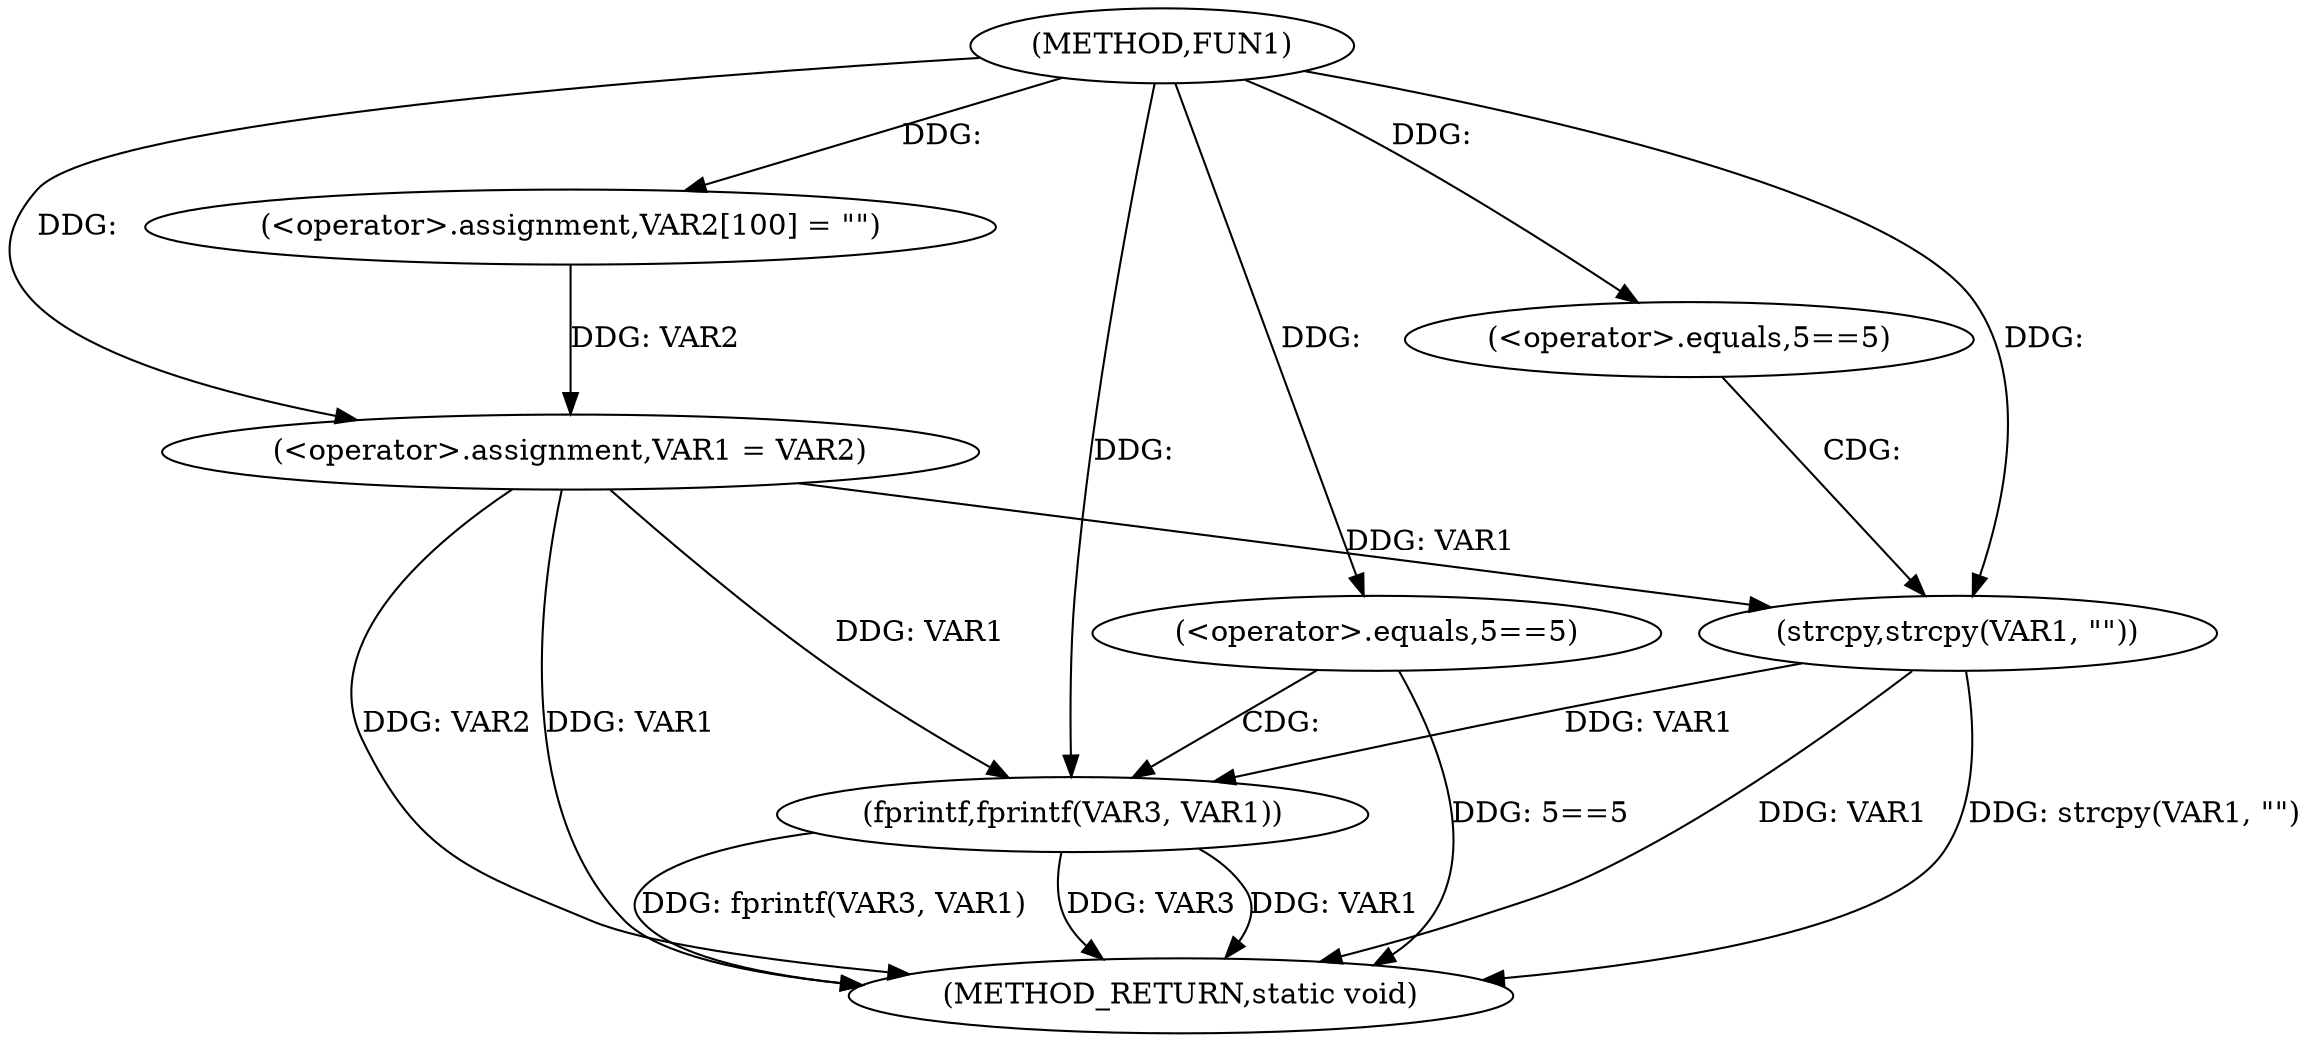 digraph FUN1 {  
"1000100" [label = "(METHOD,FUN1)" ]
"1000126" [label = "(METHOD_RETURN,static void)" ]
"1000104" [label = "(<operator>.assignment,VAR2[100] = \"\")" ]
"1000107" [label = "(<operator>.assignment,VAR1 = VAR2)" ]
"1000111" [label = "(<operator>.equals,5==5)" ]
"1000115" [label = "(strcpy,strcpy(VAR1, \"\"))" ]
"1000119" [label = "(<operator>.equals,5==5)" ]
"1000123" [label = "(fprintf,fprintf(VAR3, VAR1))" ]
  "1000123" -> "1000126"  [ label = "DDG: VAR1"] 
  "1000107" -> "1000126"  [ label = "DDG: VAR1"] 
  "1000123" -> "1000126"  [ label = "DDG: fprintf(VAR3, VAR1)"] 
  "1000115" -> "1000126"  [ label = "DDG: strcpy(VAR1, \"\")"] 
  "1000119" -> "1000126"  [ label = "DDG: 5==5"] 
  "1000115" -> "1000126"  [ label = "DDG: VAR1"] 
  "1000107" -> "1000126"  [ label = "DDG: VAR2"] 
  "1000123" -> "1000126"  [ label = "DDG: VAR3"] 
  "1000100" -> "1000104"  [ label = "DDG: "] 
  "1000104" -> "1000107"  [ label = "DDG: VAR2"] 
  "1000100" -> "1000107"  [ label = "DDG: "] 
  "1000100" -> "1000111"  [ label = "DDG: "] 
  "1000107" -> "1000115"  [ label = "DDG: VAR1"] 
  "1000100" -> "1000115"  [ label = "DDG: "] 
  "1000100" -> "1000119"  [ label = "DDG: "] 
  "1000100" -> "1000123"  [ label = "DDG: "] 
  "1000107" -> "1000123"  [ label = "DDG: VAR1"] 
  "1000115" -> "1000123"  [ label = "DDG: VAR1"] 
  "1000111" -> "1000115"  [ label = "CDG: "] 
  "1000119" -> "1000123"  [ label = "CDG: "] 
}

